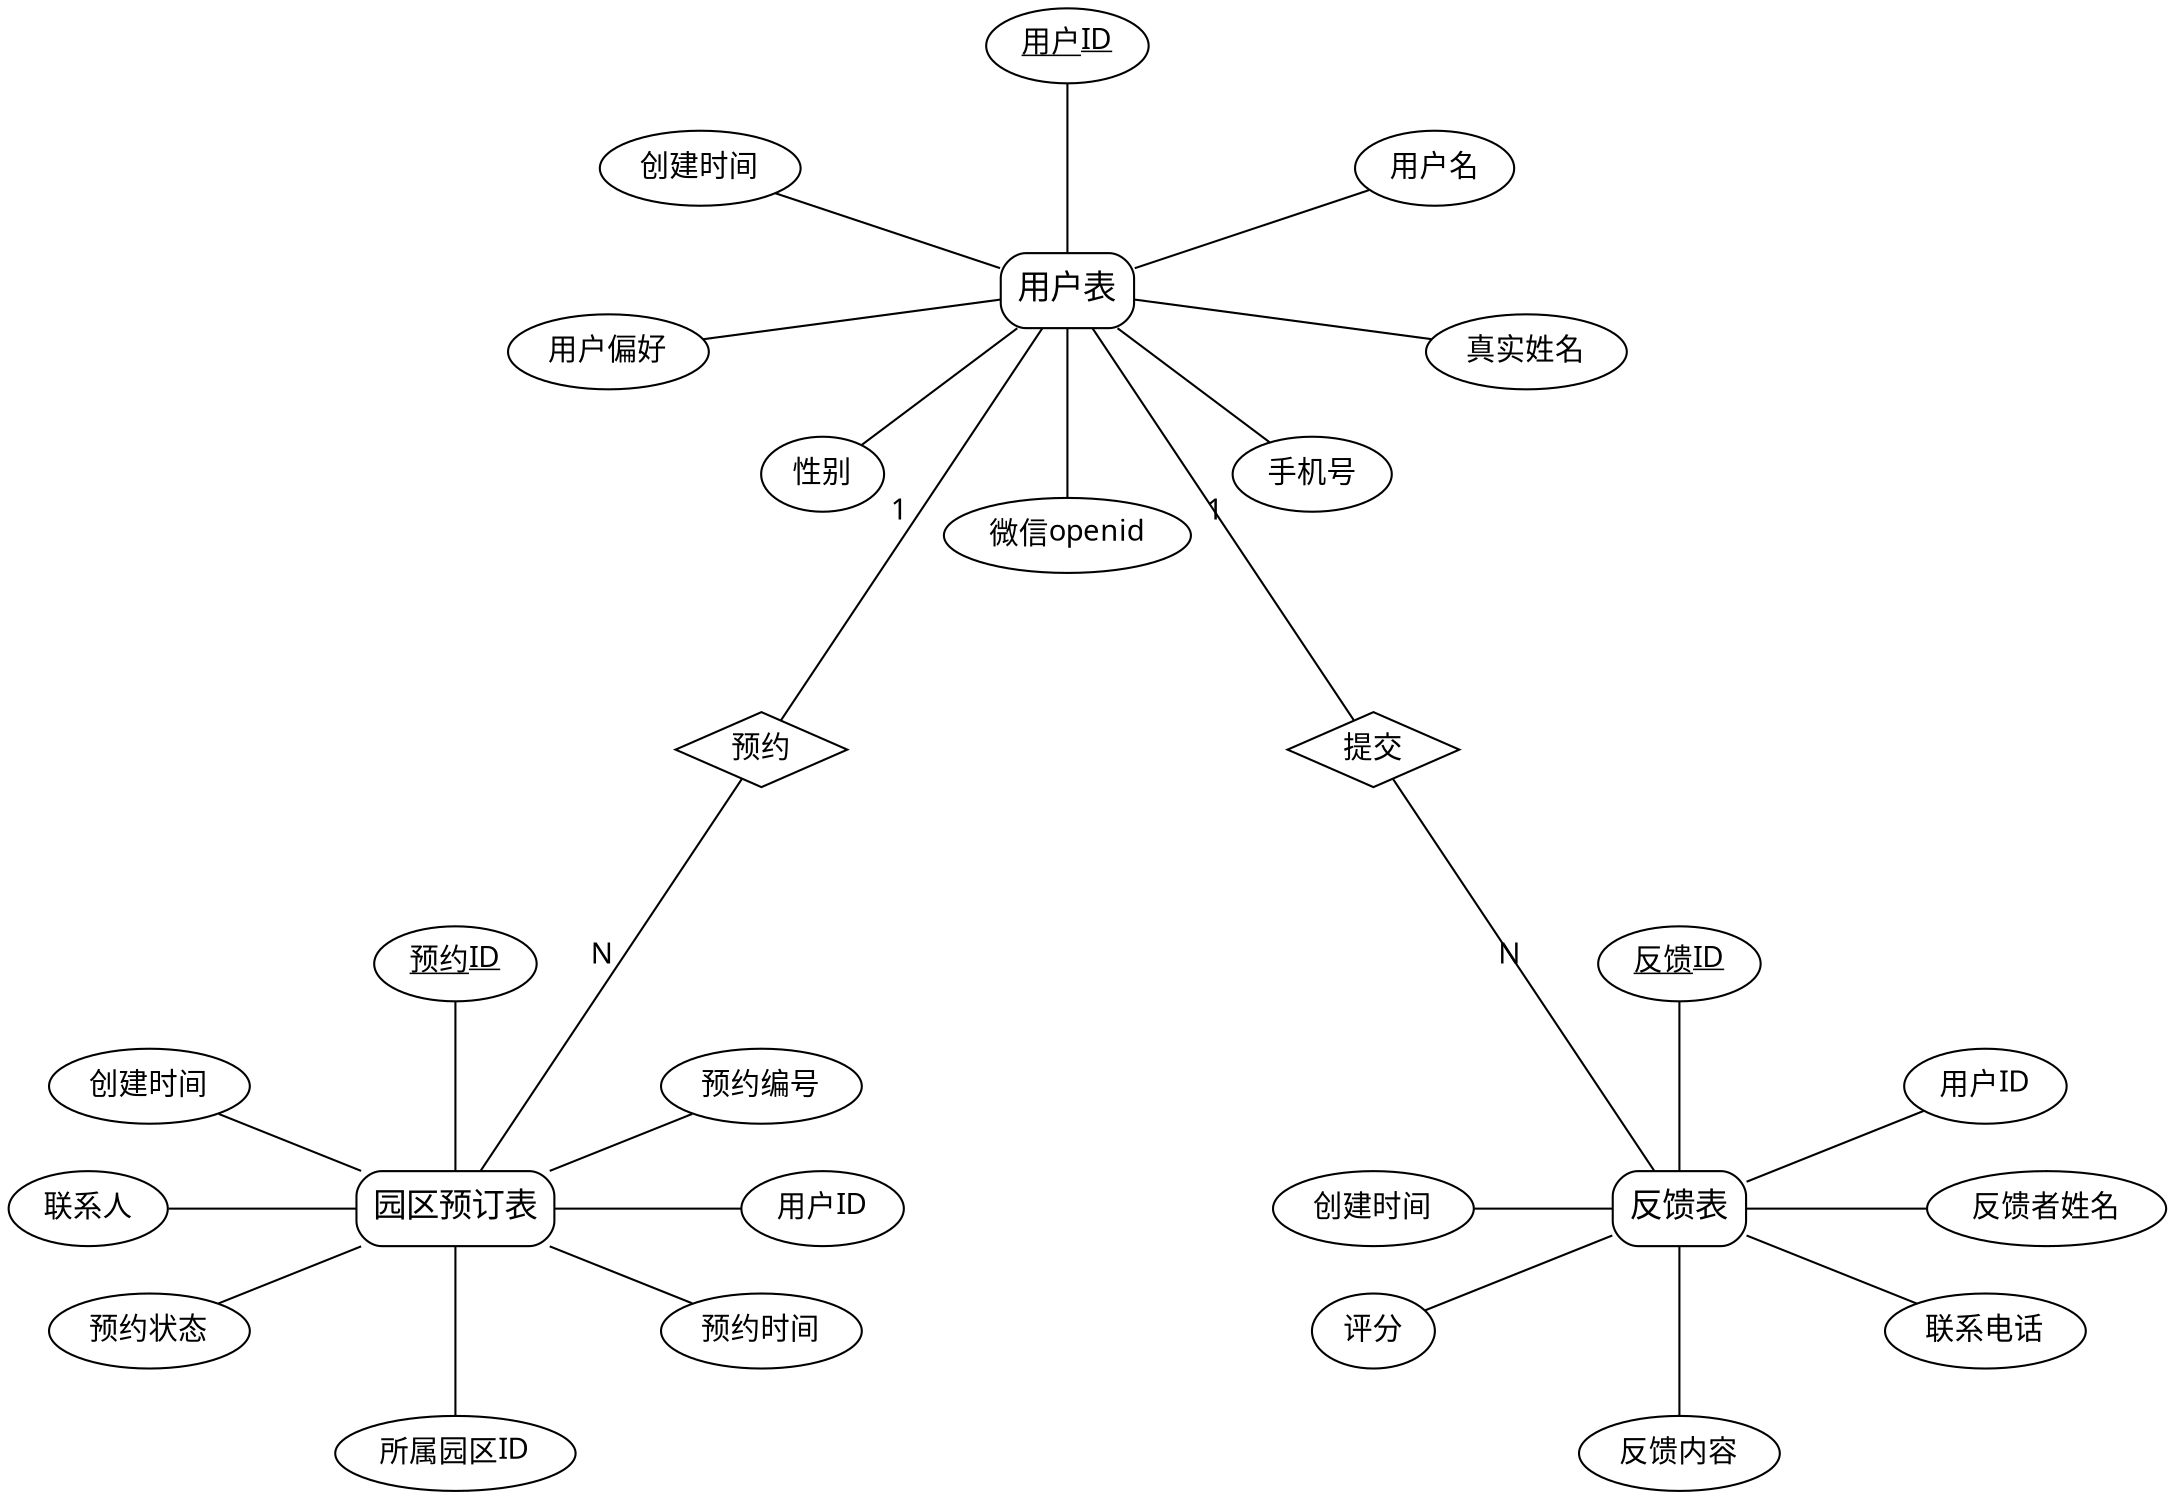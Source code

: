 digraph ER {
    // 图的全局设置
    splines=spline;
    node [fontname="Microsoft YaHei", fontsize=14];
    edge [fontname="Microsoft YaHei", fontsize=14];
    
    // 设置布局
    layout=neato;
    overlap=false;
    sep="+10,10";
    
    // 用户表及其属性
    node [shape=box, style="rounded,filled", fillcolor=white, fontsize=16];
    users [label="用户表", pos="0,2!"];
    node [shape=ellipse, style="filled", fillcolor=white, fontsize=14];
    user_id [label=<<u>用户ID</u>>, pos="0,2.8!"];
    user_name [label="用户名", pos="1.2,2.4!"];
    user_real_name [label="真实姓名", pos="1.5,1.8!"];
    user_phone [label="手机号", pos="0.8,1.4!"];
    user_openid [label="微信openid", pos="0,1.2!"];
    user_gender [label="性别", pos="-0.8,1.4!"];
    user_preference [label="用户偏好", pos="-1.5,1.8!"];
    user_created [label="创建时间", pos="-1.2,2.4!"];

    // 订单表及其属性
    node [shape=box, style="rounded,filled", fillcolor=white, fontsize=16];
    orders [label="园区预订表", pos="-2,-1!"];
    node [shape=ellipse, style="filled", fillcolor=white, fontsize=14];
    order_id [label=<<u>预约ID</u>>, pos="-2,-0.2!"];
    order_number [label="预约编号", pos="-1,-0.6!"];
    order_user_id [label="用户ID", pos="-0.8,-1!"];
    order_item [label="预约时间", pos="-1,-1.4!"];
    order_quantity [label="所属园区ID", pos="-2,-1.8!"];
    order_amount [label="预约状态", pos="-3,-1.4!"];
    order_contact [label="联系人", pos="-3.2,-1!"];
    order_status [label="创建时间", pos="-3,-0.6!"];

    // 反馈表及其属性
    node [shape=box, style="rounded,filled", fillcolor=white, fontsize=16];
    feedbacks [label="反馈表", pos="2,-1!"];
    node [shape=ellipse, style="filled", fillcolor=white, fontsize=14];
    feedback_id [label=<<u>反馈ID</u>>, pos="2,-0.2!"];
    feedback_user_id [label="用户ID", pos="3,-0.6!"];
    feedback_name [label="反馈者姓名", pos="3.2,-1!"];
    feedback_contact [label="联系电话", pos="3,-1.4!"];
    feedback_content [label="反馈内容", pos="2,-1.8!"];
    feedback_rating [label="评分", pos="1,-1.4!"];
    feedback_created [label="创建时间", pos="1,-1!"];

    // 关系节点
    node [shape=diamond, style="filled", fillcolor=white, fontsize=14];
    user_order_rel [label="预约", pos="-1,0.5!"];
    user_feedback_rel [label="提交", pos="1,0.5!"];

    // 连接实体和属性
    edge [dir=none, color=black, fontsize=14];
    
    // 用户表的属性连接
    users -> {user_id user_name user_real_name user_phone user_openid 
              user_gender user_preference user_created};
              
    // 订单表的属性连接
    orders -> {order_id order_number order_user_id order_item order_quantity 
               order_amount order_contact order_status};
               
    // 反馈表的属性连接
    feedbacks -> {feedback_id feedback_user_id feedback_name feedback_contact 
                 feedback_content feedback_rating feedback_created};

    // 实体间的关系（通过关系节点）
    edge [dir=none, color=black, constraint=false, fontsize=14];
    users -> user_order_rel [label="1"];
    user_order_rel -> orders [label="N"];
    users -> user_feedback_rel [label="1"];
    user_feedback_rel -> feedbacks [label="N"];
} 